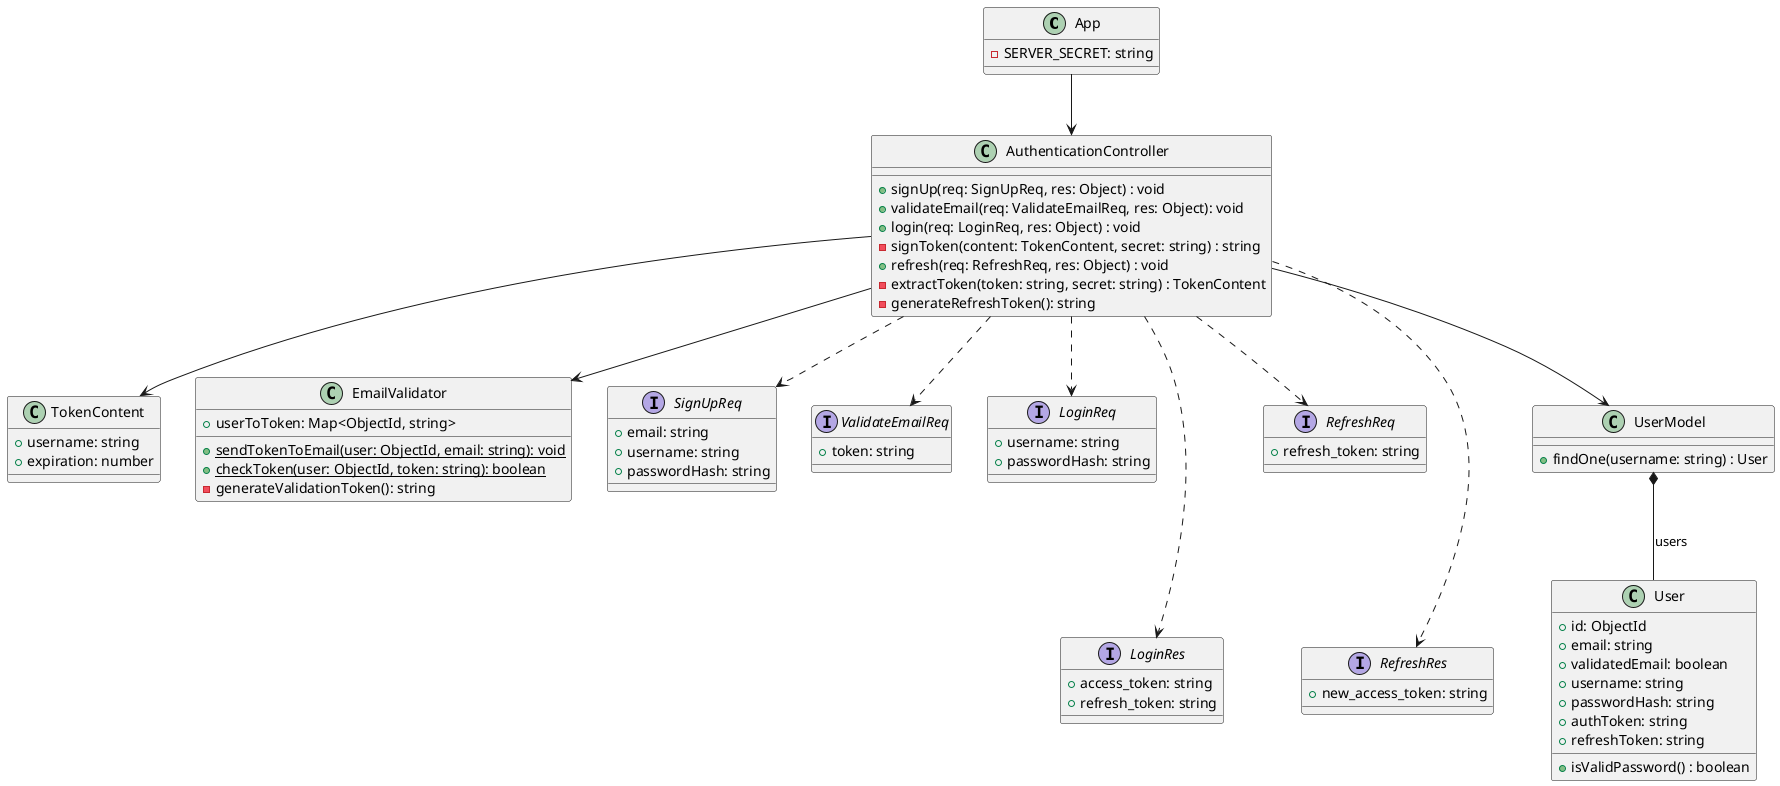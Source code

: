 @startuml Authentication Class Diagram

class App {
    -SERVER_SECRET: string
}

class TokenContent {
    +username: string
    +expiration: number
}

class AuthenticationController {
    +signUp(req: SignUpReq, res: Object) : void
    +validateEmail(req: ValidateEmailReq, res: Object): void
    +login(req: LoginReq, res: Object) : void
    -signToken(content: TokenContent, secret: string) : string
    +refresh(req: RefreshReq, res: Object) : void
    -extractToken(token: string, secret: string) : TokenContent
    -generateRefreshToken(): string
}

AuthenticationController --> TokenContent
AuthenticationController --> EmailValidator

interface SignUpReq {
    +email: string
    +username: string
    +passwordHash: string
}

interface ValidateEmailReq {
    +token: string
}

interface LoginReq {
    +username: string
    +passwordHash: string
}
interface LoginRes {
    +access_token: string
    +refresh_token: string
}
LoginReq -[hidden]-> LoginRes

interface RefreshReq {
    +refresh_token: string
}
interface RefreshRes {
    +new_access_token: string
}
RefreshReq -[hidden]-> RefreshRes

AuthenticationController ..> SignUpReq
AuthenticationController ..> LoginReq
AuthenticationController ..> LoginRes
AuthenticationController ..> RefreshReq
AuthenticationController ..> RefreshRes
AuthenticationController ..> ValidateEmailReq

App --> AuthenticationController

class UserModel {
    +findOne(username: string) : User
}

AuthenticationController --> UserModel

class User {
    +id: ObjectId
    +email: string
    +validatedEmail: boolean
    +username: string
    +passwordHash: string
    +authToken: string
    +refreshToken: string
    +isValidPassword() : boolean
}

class EmailValidator {
    +userToToken: Map<ObjectId, string>
    +{static} sendTokenToEmail(user: ObjectId, email: string): void
    +{static} checkToken(user: ObjectId, token: string): boolean
    -generateValidationToken(): string
}

UserModel *-- User : users

@enduml